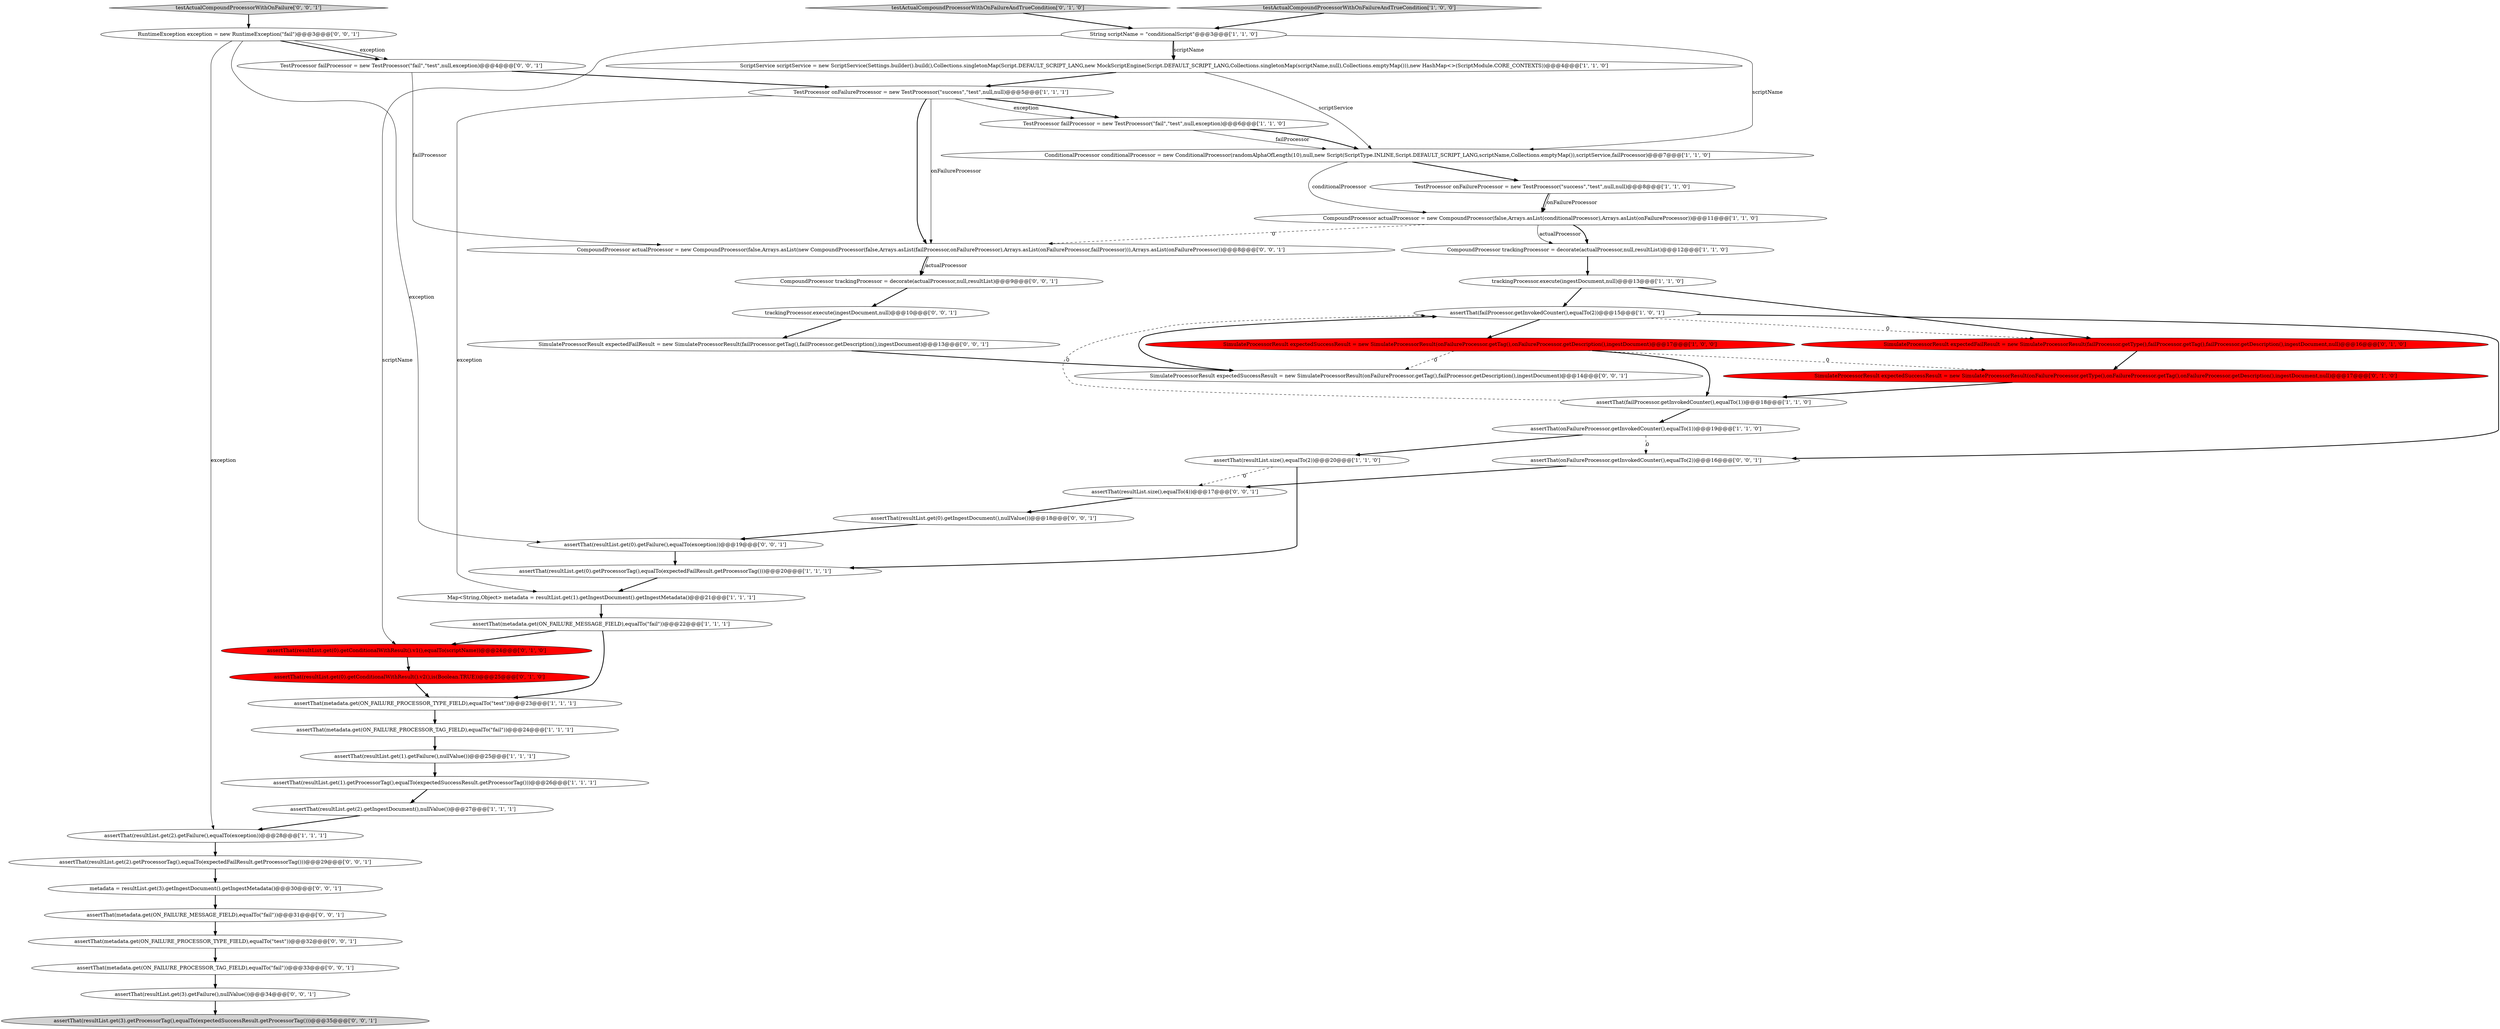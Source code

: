 digraph {
0 [style = filled, label = "assertThat(resultList.get(0).getProcessorTag(),equalTo(expectedFailResult.getProcessorTag()))@@@20@@@['1', '1', '1']", fillcolor = white, shape = ellipse image = "AAA0AAABBB1BBB"];
29 [style = filled, label = "assertThat(resultList.get(0).getFailure(),equalTo(exception))@@@19@@@['0', '0', '1']", fillcolor = white, shape = ellipse image = "AAA0AAABBB3BBB"];
23 [style = filled, label = "assertThat(metadata.get(ON_FAILURE_PROCESSOR_TAG_FIELD),equalTo(\"fail\"))@@@24@@@['1', '1', '1']", fillcolor = white, shape = ellipse image = "AAA0AAABBB1BBB"];
2 [style = filled, label = "assertThat(resultList.get(1).getProcessorTag(),equalTo(expectedSuccessResult.getProcessorTag()))@@@26@@@['1', '1', '1']", fillcolor = white, shape = ellipse image = "AAA0AAABBB1BBB"];
9 [style = filled, label = "assertThat(resultList.get(1).getFailure(),nullValue())@@@25@@@['1', '1', '1']", fillcolor = white, shape = ellipse image = "AAA0AAABBB1BBB"];
11 [style = filled, label = "CompoundProcessor actualProcessor = new CompoundProcessor(false,Arrays.asList(conditionalProcessor),Arrays.asList(onFailureProcessor))@@@11@@@['1', '1', '0']", fillcolor = white, shape = ellipse image = "AAA0AAABBB1BBB"];
15 [style = filled, label = "TestProcessor failProcessor = new TestProcessor(\"fail\",\"test\",null,exception)@@@6@@@['1', '1', '0']", fillcolor = white, shape = ellipse image = "AAA0AAABBB1BBB"];
42 [style = filled, label = "testActualCompoundProcessorWithOnFailure['0', '0', '1']", fillcolor = lightgray, shape = diamond image = "AAA0AAABBB3BBB"];
10 [style = filled, label = "String scriptName = \"conditionalScript\"@@@3@@@['1', '1', '0']", fillcolor = white, shape = ellipse image = "AAA0AAABBB1BBB"];
31 [style = filled, label = "SimulateProcessorResult expectedFailResult = new SimulateProcessorResult(failProcessor.getTag(),failProcessor.getDescription(),ingestDocument)@@@13@@@['0', '0', '1']", fillcolor = white, shape = ellipse image = "AAA0AAABBB3BBB"];
32 [style = filled, label = "assertThat(metadata.get(ON_FAILURE_PROCESSOR_TAG_FIELD),equalTo(\"fail\"))@@@33@@@['0', '0', '1']", fillcolor = white, shape = ellipse image = "AAA0AAABBB3BBB"];
36 [style = filled, label = "assertThat(metadata.get(ON_FAILURE_MESSAGE_FIELD),equalTo(\"fail\"))@@@31@@@['0', '0', '1']", fillcolor = white, shape = ellipse image = "AAA0AAABBB3BBB"];
45 [style = filled, label = "assertThat(resultList.get(2).getProcessorTag(),equalTo(expectedFailResult.getProcessorTag()))@@@29@@@['0', '0', '1']", fillcolor = white, shape = ellipse image = "AAA0AAABBB3BBB"];
7 [style = filled, label = "assertThat(resultList.size(),equalTo(2))@@@20@@@['1', '1', '0']", fillcolor = white, shape = ellipse image = "AAA0AAABBB1BBB"];
18 [style = filled, label = "testActualCompoundProcessorWithOnFailureAndTrueCondition['1', '0', '0']", fillcolor = lightgray, shape = diamond image = "AAA0AAABBB1BBB"];
16 [style = filled, label = "assertThat(metadata.get(ON_FAILURE_MESSAGE_FIELD),equalTo(\"fail\"))@@@22@@@['1', '1', '1']", fillcolor = white, shape = ellipse image = "AAA0AAABBB1BBB"];
43 [style = filled, label = "RuntimeException exception = new RuntimeException(\"fail\")@@@3@@@['0', '0', '1']", fillcolor = white, shape = ellipse image = "AAA0AAABBB3BBB"];
14 [style = filled, label = "assertThat(resultList.get(2).getIngestDocument(),nullValue())@@@27@@@['1', '1', '1']", fillcolor = white, shape = ellipse image = "AAA0AAABBB1BBB"];
37 [style = filled, label = "trackingProcessor.execute(ingestDocument,null)@@@10@@@['0', '0', '1']", fillcolor = white, shape = ellipse image = "AAA0AAABBB3BBB"];
12 [style = filled, label = "assertThat(failProcessor.getInvokedCounter(),equalTo(2))@@@15@@@['1', '0', '1']", fillcolor = white, shape = ellipse image = "AAA0AAABBB1BBB"];
33 [style = filled, label = "assertThat(resultList.get(3).getFailure(),nullValue())@@@34@@@['0', '0', '1']", fillcolor = white, shape = ellipse image = "AAA0AAABBB3BBB"];
22 [style = filled, label = "assertThat(metadata.get(ON_FAILURE_PROCESSOR_TYPE_FIELD),equalTo(\"test\"))@@@23@@@['1', '1', '1']", fillcolor = white, shape = ellipse image = "AAA0AAABBB1BBB"];
21 [style = filled, label = "TestProcessor onFailureProcessor = new TestProcessor(\"success\",\"test\",null,null)@@@5@@@['1', '1', '1']", fillcolor = white, shape = ellipse image = "AAA0AAABBB1BBB"];
26 [style = filled, label = "assertThat(resultList.get(0).getConditionalWithResult().v1(),equalTo(scriptName))@@@24@@@['0', '1', '0']", fillcolor = red, shape = ellipse image = "AAA1AAABBB2BBB"];
28 [style = filled, label = "assertThat(resultList.get(0).getConditionalWithResult().v2(),is(Boolean.TRUE))@@@25@@@['0', '1', '0']", fillcolor = red, shape = ellipse image = "AAA1AAABBB2BBB"];
34 [style = filled, label = "assertThat(resultList.size(),equalTo(4))@@@17@@@['0', '0', '1']", fillcolor = white, shape = ellipse image = "AAA0AAABBB3BBB"];
17 [style = filled, label = "Map<String,Object> metadata = resultList.get(1).getIngestDocument().getIngestMetadata()@@@21@@@['1', '1', '1']", fillcolor = white, shape = ellipse image = "AAA0AAABBB1BBB"];
5 [style = filled, label = "CompoundProcessor trackingProcessor = decorate(actualProcessor,null,resultList)@@@12@@@['1', '1', '0']", fillcolor = white, shape = ellipse image = "AAA0AAABBB1BBB"];
40 [style = filled, label = "assertThat(resultList.get(3).getProcessorTag(),equalTo(expectedSuccessResult.getProcessorTag()))@@@35@@@['0', '0', '1']", fillcolor = lightgray, shape = ellipse image = "AAA0AAABBB3BBB"];
27 [style = filled, label = "SimulateProcessorResult expectedSuccessResult = new SimulateProcessorResult(onFailureProcessor.getType(),onFailureProcessor.getTag(),onFailureProcessor.getDescription(),ingestDocument,null)@@@17@@@['0', '1', '0']", fillcolor = red, shape = ellipse image = "AAA1AAABBB2BBB"];
6 [style = filled, label = "trackingProcessor.execute(ingestDocument,null)@@@13@@@['1', '1', '0']", fillcolor = white, shape = ellipse image = "AAA0AAABBB1BBB"];
39 [style = filled, label = "SimulateProcessorResult expectedSuccessResult = new SimulateProcessorResult(onFailureProcessor.getTag(),failProcessor.getDescription(),ingestDocument)@@@14@@@['0', '0', '1']", fillcolor = white, shape = ellipse image = "AAA0AAABBB3BBB"];
38 [style = filled, label = "assertThat(resultList.get(0).getIngestDocument(),nullValue())@@@18@@@['0', '0', '1']", fillcolor = white, shape = ellipse image = "AAA0AAABBB3BBB"];
41 [style = filled, label = "CompoundProcessor actualProcessor = new CompoundProcessor(false,Arrays.asList(new CompoundProcessor(false,Arrays.asList(failProcessor,onFailureProcessor),Arrays.asList(onFailureProcessor,failProcessor))),Arrays.asList(onFailureProcessor))@@@8@@@['0', '0', '1']", fillcolor = white, shape = ellipse image = "AAA0AAABBB3BBB"];
47 [style = filled, label = "assertThat(metadata.get(ON_FAILURE_PROCESSOR_TYPE_FIELD),equalTo(\"test\"))@@@32@@@['0', '0', '1']", fillcolor = white, shape = ellipse image = "AAA0AAABBB3BBB"];
20 [style = filled, label = "ScriptService scriptService = new ScriptService(Settings.builder().build(),Collections.singletonMap(Script.DEFAULT_SCRIPT_LANG,new MockScriptEngine(Script.DEFAULT_SCRIPT_LANG,Collections.singletonMap(scriptName,null),Collections.emptyMap())),new HashMap<>(ScriptModule.CORE_CONTEXTS))@@@4@@@['1', '1', '0']", fillcolor = white, shape = ellipse image = "AAA0AAABBB1BBB"];
30 [style = filled, label = "TestProcessor failProcessor = new TestProcessor(\"fail\",\"test\",null,exception)@@@4@@@['0', '0', '1']", fillcolor = white, shape = ellipse image = "AAA0AAABBB3BBB"];
19 [style = filled, label = "assertThat(onFailureProcessor.getInvokedCounter(),equalTo(1))@@@19@@@['1', '1', '0']", fillcolor = white, shape = ellipse image = "AAA0AAABBB1BBB"];
46 [style = filled, label = "metadata = resultList.get(3).getIngestDocument().getIngestMetadata()@@@30@@@['0', '0', '1']", fillcolor = white, shape = ellipse image = "AAA0AAABBB3BBB"];
1 [style = filled, label = "assertThat(failProcessor.getInvokedCounter(),equalTo(1))@@@18@@@['1', '1', '0']", fillcolor = white, shape = ellipse image = "AAA0AAABBB1BBB"];
3 [style = filled, label = "SimulateProcessorResult expectedSuccessResult = new SimulateProcessorResult(onFailureProcessor.getTag(),onFailureProcessor.getDescription(),ingestDocument)@@@17@@@['1', '0', '0']", fillcolor = red, shape = ellipse image = "AAA1AAABBB1BBB"];
13 [style = filled, label = "TestProcessor onFailureProcessor = new TestProcessor(\"success\",\"test\",null,null)@@@8@@@['1', '1', '0']", fillcolor = white, shape = ellipse image = "AAA0AAABBB1BBB"];
8 [style = filled, label = "ConditionalProcessor conditionalProcessor = new ConditionalProcessor(randomAlphaOfLength(10),null,new Script(ScriptType.INLINE,Script.DEFAULT_SCRIPT_LANG,scriptName,Collections.emptyMap()),scriptService,failProcessor)@@@7@@@['1', '1', '0']", fillcolor = white, shape = ellipse image = "AAA0AAABBB1BBB"];
44 [style = filled, label = "assertThat(onFailureProcessor.getInvokedCounter(),equalTo(2))@@@16@@@['0', '0', '1']", fillcolor = white, shape = ellipse image = "AAA0AAABBB3BBB"];
24 [style = filled, label = "testActualCompoundProcessorWithOnFailureAndTrueCondition['0', '1', '0']", fillcolor = lightgray, shape = diamond image = "AAA0AAABBB2BBB"];
25 [style = filled, label = "SimulateProcessorResult expectedFailResult = new SimulateProcessorResult(failProcessor.getType(),failProcessor.getTag(),failProcessor.getDescription(),ingestDocument,null)@@@16@@@['0', '1', '0']", fillcolor = red, shape = ellipse image = "AAA1AAABBB2BBB"];
4 [style = filled, label = "assertThat(resultList.get(2).getFailure(),equalTo(exception))@@@28@@@['1', '1', '1']", fillcolor = white, shape = ellipse image = "AAA0AAABBB1BBB"];
35 [style = filled, label = "CompoundProcessor trackingProcessor = decorate(actualProcessor,null,resultList)@@@9@@@['0', '0', '1']", fillcolor = white, shape = ellipse image = "AAA0AAABBB3BBB"];
24->10 [style = bold, label=""];
17->16 [style = bold, label=""];
10->20 [style = bold, label=""];
27->1 [style = bold, label=""];
36->47 [style = bold, label=""];
42->43 [style = bold, label=""];
12->44 [style = bold, label=""];
3->1 [style = bold, label=""];
21->17 [style = solid, label="exception"];
9->2 [style = bold, label=""];
28->22 [style = bold, label=""];
0->17 [style = bold, label=""];
3->39 [style = dashed, label="0"];
21->15 [style = bold, label=""];
3->27 [style = dashed, label="0"];
21->41 [style = solid, label="onFailureProcessor"];
38->29 [style = bold, label=""];
29->0 [style = bold, label=""];
43->29 [style = solid, label="exception"];
16->26 [style = bold, label=""];
21->41 [style = bold, label=""];
10->26 [style = solid, label="scriptName"];
46->36 [style = bold, label=""];
7->0 [style = bold, label=""];
16->22 [style = bold, label=""];
13->11 [style = bold, label=""];
22->23 [style = bold, label=""];
41->35 [style = bold, label=""];
43->30 [style = bold, label=""];
32->33 [style = bold, label=""];
21->15 [style = solid, label="exception"];
20->8 [style = solid, label="scriptService"];
20->21 [style = bold, label=""];
19->44 [style = dashed, label="0"];
4->45 [style = bold, label=""];
25->27 [style = bold, label=""];
1->12 [style = dashed, label="0"];
11->5 [style = bold, label=""];
15->8 [style = solid, label="failProcessor"];
30->21 [style = bold, label=""];
47->32 [style = bold, label=""];
33->40 [style = bold, label=""];
41->35 [style = solid, label="actualProcessor"];
5->6 [style = bold, label=""];
18->10 [style = bold, label=""];
12->25 [style = dashed, label="0"];
11->5 [style = solid, label="actualProcessor"];
35->37 [style = bold, label=""];
37->31 [style = bold, label=""];
2->14 [style = bold, label=""];
8->11 [style = solid, label="conditionalProcessor"];
10->8 [style = solid, label="scriptName"];
39->12 [style = bold, label=""];
44->34 [style = bold, label=""];
11->41 [style = dashed, label="0"];
7->34 [style = dashed, label="0"];
43->4 [style = solid, label="exception"];
12->3 [style = bold, label=""];
31->39 [style = bold, label=""];
26->28 [style = bold, label=""];
34->38 [style = bold, label=""];
45->46 [style = bold, label=""];
1->19 [style = bold, label=""];
23->9 [style = bold, label=""];
19->7 [style = bold, label=""];
15->8 [style = bold, label=""];
13->11 [style = solid, label="onFailureProcessor"];
30->41 [style = solid, label="failProcessor"];
10->20 [style = solid, label="scriptName"];
8->13 [style = bold, label=""];
6->25 [style = bold, label=""];
14->4 [style = bold, label=""];
43->30 [style = solid, label="exception"];
6->12 [style = bold, label=""];
}
